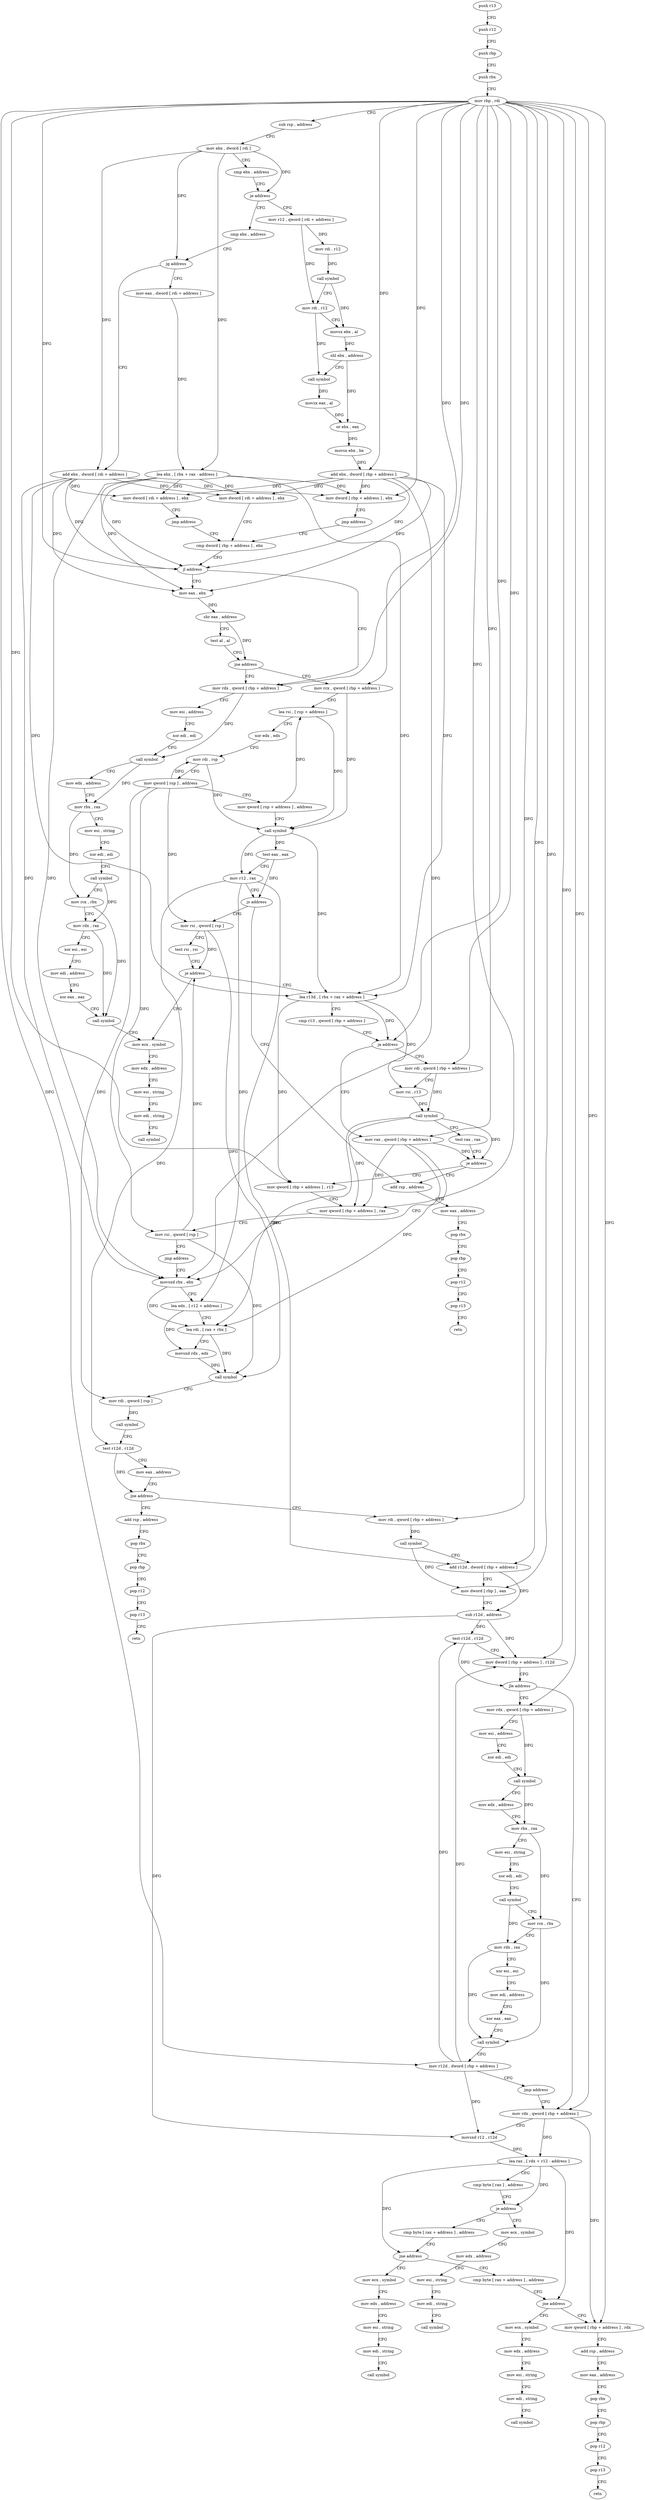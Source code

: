 digraph "func" {
"4212704" [label = "push r13" ]
"4212706" [label = "push r12" ]
"4212708" [label = "push rbp" ]
"4212709" [label = "push rbx" ]
"4212710" [label = "mov rbp , rdi" ]
"4212713" [label = "sub rsp , address" ]
"4212717" [label = "mov ebx , dword [ rdi ]" ]
"4212719" [label = "cmp ebx , address" ]
"4212725" [label = "je address" ]
"4213072" [label = "mov r12 , qword [ rdi + address ]" ]
"4212731" [label = "cmp ebx , address" ]
"4213076" [label = "mov rdi , r12" ]
"4213079" [label = "call symbol" ]
"4213084" [label = "mov rdi , r12" ]
"4213087" [label = "movsx ebx , al" ]
"4213090" [label = "shl ebx , address" ]
"4213093" [label = "call symbol" ]
"4213098" [label = "movzx eax , al" ]
"4213101" [label = "or ebx , eax" ]
"4213103" [label = "movsx ebx , bx" ]
"4213106" [label = "add ebx , dword [ rbp + address ]" ]
"4213109" [label = "mov dword [ rbp + address ] , ebx" ]
"4213112" [label = "jmp address" ]
"4212746" [label = "cmp dword [ rbp + address ] , ebx" ]
"4212734" [label = "jg address" ]
"4212896" [label = "mov eax , dword [ rdi + address ]" ]
"4212740" [label = "add ebx , dword [ rdi + address ]" ]
"4212749" [label = "jl address" ]
"4213185" [label = "mov rdx , qword [ rbp + address ]" ]
"4212755" [label = "mov eax , ebx" ]
"4212899" [label = "lea ebx , [ rbx + rax - address ]" ]
"4212906" [label = "mov dword [ rdi + address ] , ebx" ]
"4212909" [label = "jmp address" ]
"4212743" [label = "mov dword [ rdi + address ] , ebx" ]
"4213189" [label = "mov esi , address" ]
"4213194" [label = "xor edi , edi" ]
"4213196" [label = "call symbol" ]
"4213201" [label = "mov edx , address" ]
"4213206" [label = "mov rbx , rax" ]
"4213209" [label = "mov esi , string" ]
"4213214" [label = "xor edi , edi" ]
"4213216" [label = "call symbol" ]
"4213221" [label = "mov rcx , rbx" ]
"4213224" [label = "mov rdx , rax" ]
"4213227" [label = "xor esi , esi" ]
"4213229" [label = "mov edi , address" ]
"4213234" [label = "xor eax , eax" ]
"4213236" [label = "call symbol" ]
"4213241" [label = "mov ecx , symbol" ]
"4212757" [label = "shr eax , address" ]
"4212760" [label = "test al , al" ]
"4212762" [label = "jne address" ]
"4212768" [label = "mov rcx , qword [ rbp + address ]" ]
"4212772" [label = "lea rsi , [ rsp + address ]" ]
"4212777" [label = "xor edx , edx" ]
"4212779" [label = "mov rdi , rsp" ]
"4212782" [label = "mov qword [ rsp ] , address" ]
"4212790" [label = "mov qword [ rsp + address ] , address" ]
"4212799" [label = "call symbol" ]
"4212804" [label = "test eax , eax" ]
"4212806" [label = "mov r12 , rax" ]
"4212809" [label = "js address" ]
"4213056" [label = "add rsp , address" ]
"4212815" [label = "mov rsi , qword [ rsp ]" ]
"4213060" [label = "mov eax , address" ]
"4213065" [label = "pop rbx" ]
"4213066" [label = "pop rbp" ]
"4213067" [label = "pop r12" ]
"4213069" [label = "pop r13" ]
"4213071" [label = "retn" ]
"4212819" [label = "test rsi , rsi" ]
"4212822" [label = "je address" ]
"4212828" [label = "lea r13d , [ rbx + rax + address ]" ]
"4213246" [label = "mov edx , address" ]
"4213251" [label = "mov esi , string" ]
"4213256" [label = "mov edi , string" ]
"4213261" [label = "call symbol" ]
"4212833" [label = "cmp r13 , qword [ rbp + address ]" ]
"4212837" [label = "ja address" ]
"4212920" [label = "mov rdi , qword [ rbp + address ]" ]
"4212839" [label = "mov rax , qword [ rbp + address ]" ]
"4212924" [label = "mov rsi , r13" ]
"4212927" [label = "call symbol" ]
"4212932" [label = "test rax , rax" ]
"4212935" [label = "je address" ]
"4212937" [label = "mov qword [ rbp + address ] , r13" ]
"4212843" [label = "movsxd rbx , ebx" ]
"4212941" [label = "mov qword [ rbp + address ] , rax" ]
"4212945" [label = "mov rsi , qword [ rsp ]" ]
"4212949" [label = "jmp address" ]
"4212960" [label = "mov rdi , qword [ rbp + address ]" ]
"4212964" [label = "call symbol" ]
"4212969" [label = "add r12d , dword [ rbp + address ]" ]
"4212973" [label = "mov dword [ rbp ] , eax" ]
"4212976" [label = "sub r12d , address" ]
"4212980" [label = "test r12d , r12d" ]
"4212983" [label = "mov dword [ rbp + address ] , r12d" ]
"4212987" [label = "jle address" ]
"4213120" [label = "mov rdx , qword [ rbp + address ]" ]
"4212993" [label = "mov rdx , qword [ rbp + address ]" ]
"4212882" [label = "add rsp , address" ]
"4212886" [label = "pop rbx" ]
"4212887" [label = "pop rbp" ]
"4212888" [label = "pop r12" ]
"4212890" [label = "pop r13" ]
"4212892" [label = "retn" ]
"4212846" [label = "lea edx , [ r12 + address ]" ]
"4212851" [label = "lea rdi , [ rax + rbx ]" ]
"4212855" [label = "movsxd rdx , edx" ]
"4212858" [label = "call symbol" ]
"4212863" [label = "mov rdi , qword [ rsp ]" ]
"4212867" [label = "call symbol" ]
"4212872" [label = "test r12d , r12d" ]
"4212875" [label = "mov eax , address" ]
"4212880" [label = "jne address" ]
"4213124" [label = "mov esi , address" ]
"4213129" [label = "xor edi , edi" ]
"4213131" [label = "call symbol" ]
"4213136" [label = "mov edx , address" ]
"4213141" [label = "mov rbx , rax" ]
"4213144" [label = "mov esi , string" ]
"4213149" [label = "xor edi , edi" ]
"4213151" [label = "call symbol" ]
"4213156" [label = "mov rcx , rbx" ]
"4213159" [label = "mov rdx , rax" ]
"4213162" [label = "xor esi , esi" ]
"4213164" [label = "mov edi , address" ]
"4213169" [label = "xor eax , eax" ]
"4213171" [label = "call symbol" ]
"4213176" [label = "mov r12d , dword [ rbp + address ]" ]
"4213180" [label = "jmp address" ]
"4212997" [label = "movsxd r12 , r12d" ]
"4213000" [label = "lea rax , [ rdx + r12 - address ]" ]
"4213005" [label = "cmp byte [ rax ] , address" ]
"4213008" [label = "je address" ]
"4213266" [label = "mov ecx , symbol" ]
"4213014" [label = "cmp byte [ rax + address ] , address" ]
"4213271" [label = "mov edx , address" ]
"4213276" [label = "mov esi , string" ]
"4213281" [label = "mov edi , string" ]
"4213286" [label = "call symbol" ]
"4213018" [label = "jne address" ]
"4213291" [label = "mov ecx , symbol" ]
"4213024" [label = "cmp byte [ rax + address ] , address" ]
"4213296" [label = "mov edx , address" ]
"4213301" [label = "mov esi , string" ]
"4213306" [label = "mov edi , string" ]
"4213311" [label = "call symbol" ]
"4213028" [label = "jne address" ]
"4213316" [label = "mov ecx , symbol" ]
"4213034" [label = "mov qword [ rbp + address ] , rdx" ]
"4213321" [label = "mov edx , address" ]
"4213326" [label = "mov esi , string" ]
"4213331" [label = "mov edi , string" ]
"4213336" [label = "call symbol" ]
"4213038" [label = "add rsp , address" ]
"4213042" [label = "mov eax , address" ]
"4213047" [label = "pop rbx" ]
"4213048" [label = "pop rbp" ]
"4213049" [label = "pop r12" ]
"4213051" [label = "pop r13" ]
"4213053" [label = "retn" ]
"4212704" -> "4212706" [ label = "CFG" ]
"4212706" -> "4212708" [ label = "CFG" ]
"4212708" -> "4212709" [ label = "CFG" ]
"4212709" -> "4212710" [ label = "CFG" ]
"4212710" -> "4212713" [ label = "CFG" ]
"4212710" -> "4213106" [ label = "DFG" ]
"4212710" -> "4213109" [ label = "DFG" ]
"4212710" -> "4212749" [ label = "DFG" ]
"4212710" -> "4213185" [ label = "DFG" ]
"4212710" -> "4212768" [ label = "DFG" ]
"4212710" -> "4212837" [ label = "DFG" ]
"4212710" -> "4212920" [ label = "DFG" ]
"4212710" -> "4212839" [ label = "DFG" ]
"4212710" -> "4212937" [ label = "DFG" ]
"4212710" -> "4212941" [ label = "DFG" ]
"4212710" -> "4212960" [ label = "DFG" ]
"4212710" -> "4212969" [ label = "DFG" ]
"4212710" -> "4212973" [ label = "DFG" ]
"4212710" -> "4212983" [ label = "DFG" ]
"4212710" -> "4213120" [ label = "DFG" ]
"4212710" -> "4213176" [ label = "DFG" ]
"4212710" -> "4212993" [ label = "DFG" ]
"4212710" -> "4213034" [ label = "DFG" ]
"4212713" -> "4212717" [ label = "CFG" ]
"4212717" -> "4212719" [ label = "CFG" ]
"4212717" -> "4212725" [ label = "DFG" ]
"4212717" -> "4212734" [ label = "DFG" ]
"4212717" -> "4212899" [ label = "DFG" ]
"4212717" -> "4212740" [ label = "DFG" ]
"4212719" -> "4212725" [ label = "CFG" ]
"4212725" -> "4213072" [ label = "CFG" ]
"4212725" -> "4212731" [ label = "CFG" ]
"4213072" -> "4213076" [ label = "DFG" ]
"4213072" -> "4213084" [ label = "DFG" ]
"4212731" -> "4212734" [ label = "CFG" ]
"4213076" -> "4213079" [ label = "DFG" ]
"4213079" -> "4213084" [ label = "CFG" ]
"4213079" -> "4213087" [ label = "DFG" ]
"4213084" -> "4213087" [ label = "CFG" ]
"4213084" -> "4213093" [ label = "DFG" ]
"4213087" -> "4213090" [ label = "DFG" ]
"4213090" -> "4213093" [ label = "CFG" ]
"4213090" -> "4213101" [ label = "DFG" ]
"4213093" -> "4213098" [ label = "DFG" ]
"4213098" -> "4213101" [ label = "DFG" ]
"4213101" -> "4213103" [ label = "DFG" ]
"4213103" -> "4213106" [ label = "DFG" ]
"4213106" -> "4213109" [ label = "DFG" ]
"4213106" -> "4212749" [ label = "DFG" ]
"4213106" -> "4212906" [ label = "DFG" ]
"4213106" -> "4212743" [ label = "DFG" ]
"4213106" -> "4212755" [ label = "DFG" ]
"4213106" -> "4212828" [ label = "DFG" ]
"4213106" -> "4212843" [ label = "DFG" ]
"4213109" -> "4213112" [ label = "CFG" ]
"4213112" -> "4212746" [ label = "CFG" ]
"4212746" -> "4212749" [ label = "CFG" ]
"4212734" -> "4212896" [ label = "CFG" ]
"4212734" -> "4212740" [ label = "CFG" ]
"4212896" -> "4212899" [ label = "DFG" ]
"4212740" -> "4212743" [ label = "DFG" ]
"4212740" -> "4213109" [ label = "DFG" ]
"4212740" -> "4212749" [ label = "DFG" ]
"4212740" -> "4212906" [ label = "DFG" ]
"4212740" -> "4212755" [ label = "DFG" ]
"4212740" -> "4212828" [ label = "DFG" ]
"4212740" -> "4212843" [ label = "DFG" ]
"4212749" -> "4213185" [ label = "CFG" ]
"4212749" -> "4212755" [ label = "CFG" ]
"4213185" -> "4213189" [ label = "CFG" ]
"4213185" -> "4213196" [ label = "DFG" ]
"4212755" -> "4212757" [ label = "DFG" ]
"4212899" -> "4212906" [ label = "DFG" ]
"4212899" -> "4213109" [ label = "DFG" ]
"4212899" -> "4212749" [ label = "DFG" ]
"4212899" -> "4212743" [ label = "DFG" ]
"4212899" -> "4212755" [ label = "DFG" ]
"4212899" -> "4212828" [ label = "DFG" ]
"4212899" -> "4212843" [ label = "DFG" ]
"4212906" -> "4212909" [ label = "CFG" ]
"4212909" -> "4212746" [ label = "CFG" ]
"4212743" -> "4212746" [ label = "CFG" ]
"4213189" -> "4213194" [ label = "CFG" ]
"4213194" -> "4213196" [ label = "CFG" ]
"4213196" -> "4213201" [ label = "CFG" ]
"4213196" -> "4213206" [ label = "DFG" ]
"4213201" -> "4213206" [ label = "CFG" ]
"4213206" -> "4213209" [ label = "CFG" ]
"4213206" -> "4213221" [ label = "DFG" ]
"4213209" -> "4213214" [ label = "CFG" ]
"4213214" -> "4213216" [ label = "CFG" ]
"4213216" -> "4213221" [ label = "CFG" ]
"4213216" -> "4213224" [ label = "DFG" ]
"4213221" -> "4213224" [ label = "CFG" ]
"4213221" -> "4213236" [ label = "DFG" ]
"4213224" -> "4213227" [ label = "CFG" ]
"4213224" -> "4213236" [ label = "DFG" ]
"4213227" -> "4213229" [ label = "CFG" ]
"4213229" -> "4213234" [ label = "CFG" ]
"4213234" -> "4213236" [ label = "CFG" ]
"4213236" -> "4213241" [ label = "CFG" ]
"4213241" -> "4213246" [ label = "CFG" ]
"4212757" -> "4212760" [ label = "CFG" ]
"4212757" -> "4212762" [ label = "DFG" ]
"4212760" -> "4212762" [ label = "CFG" ]
"4212762" -> "4213185" [ label = "CFG" ]
"4212762" -> "4212768" [ label = "CFG" ]
"4212768" -> "4212772" [ label = "CFG" ]
"4212768" -> "4212799" [ label = "DFG" ]
"4212772" -> "4212777" [ label = "CFG" ]
"4212772" -> "4212799" [ label = "DFG" ]
"4212777" -> "4212779" [ label = "CFG" ]
"4212779" -> "4212782" [ label = "CFG" ]
"4212779" -> "4212799" [ label = "DFG" ]
"4212782" -> "4212790" [ label = "CFG" ]
"4212782" -> "4212779" [ label = "DFG" ]
"4212782" -> "4212815" [ label = "DFG" ]
"4212782" -> "4212945" [ label = "DFG" ]
"4212782" -> "4212863" [ label = "DFG" ]
"4212790" -> "4212799" [ label = "CFG" ]
"4212790" -> "4212772" [ label = "DFG" ]
"4212799" -> "4212804" [ label = "DFG" ]
"4212799" -> "4212806" [ label = "DFG" ]
"4212799" -> "4212828" [ label = "DFG" ]
"4212804" -> "4212806" [ label = "CFG" ]
"4212804" -> "4212809" [ label = "DFG" ]
"4212806" -> "4212809" [ label = "CFG" ]
"4212806" -> "4212846" [ label = "DFG" ]
"4212806" -> "4212872" [ label = "DFG" ]
"4212806" -> "4212969" [ label = "DFG" ]
"4212809" -> "4213056" [ label = "CFG" ]
"4212809" -> "4212815" [ label = "CFG" ]
"4213056" -> "4213060" [ label = "CFG" ]
"4212815" -> "4212819" [ label = "CFG" ]
"4212815" -> "4212822" [ label = "DFG" ]
"4212815" -> "4212858" [ label = "DFG" ]
"4213060" -> "4213065" [ label = "CFG" ]
"4213065" -> "4213066" [ label = "CFG" ]
"4213066" -> "4213067" [ label = "CFG" ]
"4213067" -> "4213069" [ label = "CFG" ]
"4213069" -> "4213071" [ label = "CFG" ]
"4212819" -> "4212822" [ label = "CFG" ]
"4212822" -> "4213241" [ label = "CFG" ]
"4212822" -> "4212828" [ label = "CFG" ]
"4212828" -> "4212833" [ label = "CFG" ]
"4212828" -> "4212837" [ label = "DFG" ]
"4212828" -> "4212924" [ label = "DFG" ]
"4212828" -> "4212937" [ label = "DFG" ]
"4213246" -> "4213251" [ label = "CFG" ]
"4213251" -> "4213256" [ label = "CFG" ]
"4213256" -> "4213261" [ label = "CFG" ]
"4212833" -> "4212837" [ label = "CFG" ]
"4212837" -> "4212920" [ label = "CFG" ]
"4212837" -> "4212839" [ label = "CFG" ]
"4212920" -> "4212924" [ label = "CFG" ]
"4212920" -> "4212927" [ label = "DFG" ]
"4212839" -> "4212843" [ label = "CFG" ]
"4212839" -> "4212935" [ label = "DFG" ]
"4212839" -> "4212941" [ label = "DFG" ]
"4212839" -> "4212851" [ label = "DFG" ]
"4212924" -> "4212927" [ label = "DFG" ]
"4212927" -> "4212932" [ label = "CFG" ]
"4212927" -> "4212935" [ label = "DFG" ]
"4212927" -> "4212941" [ label = "DFG" ]
"4212927" -> "4212851" [ label = "DFG" ]
"4212932" -> "4212935" [ label = "CFG" ]
"4212935" -> "4213056" [ label = "CFG" ]
"4212935" -> "4212937" [ label = "CFG" ]
"4212937" -> "4212941" [ label = "CFG" ]
"4212843" -> "4212846" [ label = "CFG" ]
"4212843" -> "4212851" [ label = "DFG" ]
"4212941" -> "4212945" [ label = "CFG" ]
"4212945" -> "4212949" [ label = "CFG" ]
"4212945" -> "4212822" [ label = "DFG" ]
"4212945" -> "4212858" [ label = "DFG" ]
"4212949" -> "4212843" [ label = "CFG" ]
"4212960" -> "4212964" [ label = "DFG" ]
"4212964" -> "4212969" [ label = "CFG" ]
"4212964" -> "4212973" [ label = "DFG" ]
"4212969" -> "4212973" [ label = "CFG" ]
"4212969" -> "4212976" [ label = "DFG" ]
"4212973" -> "4212976" [ label = "CFG" ]
"4212976" -> "4212980" [ label = "DFG" ]
"4212976" -> "4212983" [ label = "DFG" ]
"4212976" -> "4212997" [ label = "DFG" ]
"4212980" -> "4212983" [ label = "CFG" ]
"4212980" -> "4212987" [ label = "DFG" ]
"4212983" -> "4212987" [ label = "CFG" ]
"4212987" -> "4213120" [ label = "CFG" ]
"4212987" -> "4212993" [ label = "CFG" ]
"4213120" -> "4213124" [ label = "CFG" ]
"4213120" -> "4213131" [ label = "DFG" ]
"4212993" -> "4212997" [ label = "CFG" ]
"4212993" -> "4213000" [ label = "DFG" ]
"4212993" -> "4213034" [ label = "DFG" ]
"4212882" -> "4212886" [ label = "CFG" ]
"4212886" -> "4212887" [ label = "CFG" ]
"4212887" -> "4212888" [ label = "CFG" ]
"4212888" -> "4212890" [ label = "CFG" ]
"4212890" -> "4212892" [ label = "CFG" ]
"4212846" -> "4212851" [ label = "CFG" ]
"4212846" -> "4212855" [ label = "DFG" ]
"4212851" -> "4212855" [ label = "CFG" ]
"4212851" -> "4212858" [ label = "DFG" ]
"4212855" -> "4212858" [ label = "DFG" ]
"4212858" -> "4212863" [ label = "CFG" ]
"4212863" -> "4212867" [ label = "DFG" ]
"4212867" -> "4212872" [ label = "CFG" ]
"4212872" -> "4212875" [ label = "CFG" ]
"4212872" -> "4212880" [ label = "DFG" ]
"4212875" -> "4212880" [ label = "CFG" ]
"4212880" -> "4212960" [ label = "CFG" ]
"4212880" -> "4212882" [ label = "CFG" ]
"4213124" -> "4213129" [ label = "CFG" ]
"4213129" -> "4213131" [ label = "CFG" ]
"4213131" -> "4213136" [ label = "CFG" ]
"4213131" -> "4213141" [ label = "DFG" ]
"4213136" -> "4213141" [ label = "CFG" ]
"4213141" -> "4213144" [ label = "CFG" ]
"4213141" -> "4213156" [ label = "DFG" ]
"4213144" -> "4213149" [ label = "CFG" ]
"4213149" -> "4213151" [ label = "CFG" ]
"4213151" -> "4213156" [ label = "CFG" ]
"4213151" -> "4213159" [ label = "DFG" ]
"4213156" -> "4213159" [ label = "CFG" ]
"4213156" -> "4213171" [ label = "DFG" ]
"4213159" -> "4213162" [ label = "CFG" ]
"4213159" -> "4213171" [ label = "DFG" ]
"4213162" -> "4213164" [ label = "CFG" ]
"4213164" -> "4213169" [ label = "CFG" ]
"4213169" -> "4213171" [ label = "CFG" ]
"4213171" -> "4213176" [ label = "CFG" ]
"4213176" -> "4213180" [ label = "CFG" ]
"4213176" -> "4212980" [ label = "DFG" ]
"4213176" -> "4212983" [ label = "DFG" ]
"4213176" -> "4212997" [ label = "DFG" ]
"4213180" -> "4212993" [ label = "CFG" ]
"4212997" -> "4213000" [ label = "DFG" ]
"4213000" -> "4213005" [ label = "CFG" ]
"4213000" -> "4213008" [ label = "DFG" ]
"4213000" -> "4213018" [ label = "DFG" ]
"4213000" -> "4213028" [ label = "DFG" ]
"4213005" -> "4213008" [ label = "CFG" ]
"4213008" -> "4213266" [ label = "CFG" ]
"4213008" -> "4213014" [ label = "CFG" ]
"4213266" -> "4213271" [ label = "CFG" ]
"4213014" -> "4213018" [ label = "CFG" ]
"4213271" -> "4213276" [ label = "CFG" ]
"4213276" -> "4213281" [ label = "CFG" ]
"4213281" -> "4213286" [ label = "CFG" ]
"4213018" -> "4213291" [ label = "CFG" ]
"4213018" -> "4213024" [ label = "CFG" ]
"4213291" -> "4213296" [ label = "CFG" ]
"4213024" -> "4213028" [ label = "CFG" ]
"4213296" -> "4213301" [ label = "CFG" ]
"4213301" -> "4213306" [ label = "CFG" ]
"4213306" -> "4213311" [ label = "CFG" ]
"4213028" -> "4213316" [ label = "CFG" ]
"4213028" -> "4213034" [ label = "CFG" ]
"4213316" -> "4213321" [ label = "CFG" ]
"4213034" -> "4213038" [ label = "CFG" ]
"4213321" -> "4213326" [ label = "CFG" ]
"4213326" -> "4213331" [ label = "CFG" ]
"4213331" -> "4213336" [ label = "CFG" ]
"4213038" -> "4213042" [ label = "CFG" ]
"4213042" -> "4213047" [ label = "CFG" ]
"4213047" -> "4213048" [ label = "CFG" ]
"4213048" -> "4213049" [ label = "CFG" ]
"4213049" -> "4213051" [ label = "CFG" ]
"4213051" -> "4213053" [ label = "CFG" ]
}
